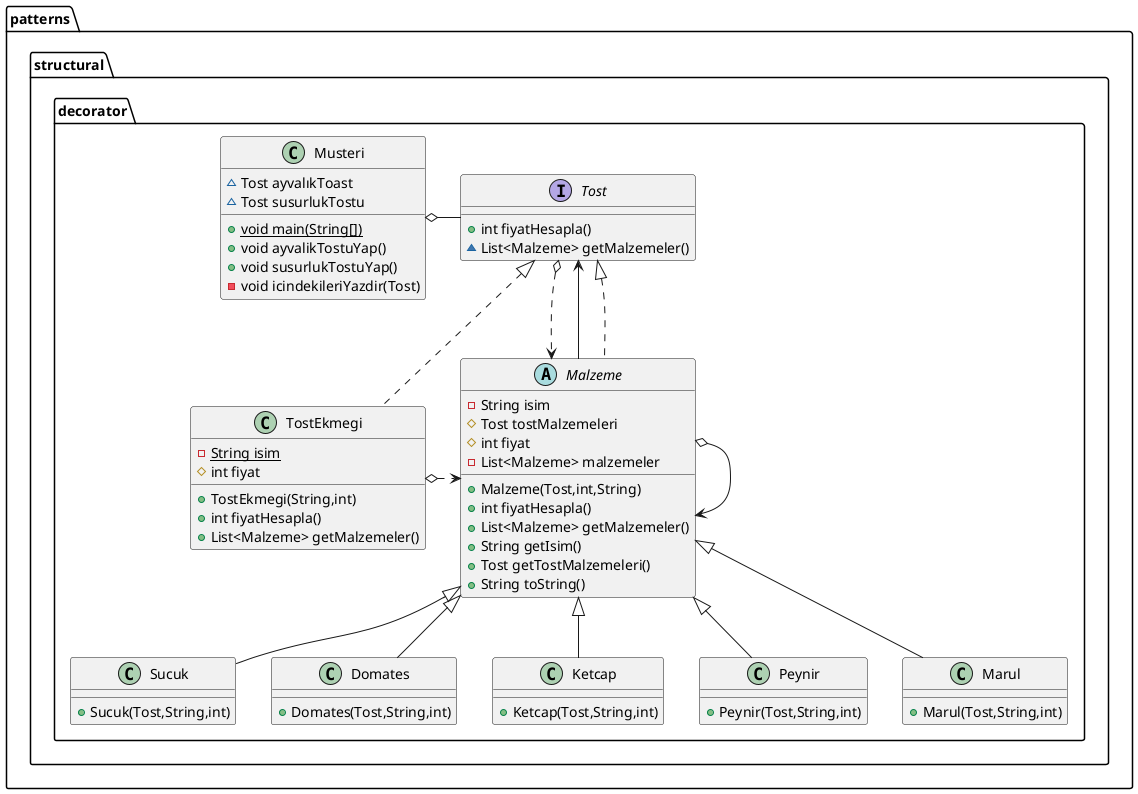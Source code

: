 @startuml
class patterns.structural.decorator.Sucuk {
+ Sucuk(Tost,String,int)
}
class patterns.structural.decorator.Domates {
+ Domates(Tost,String,int)
}
class patterns.structural.decorator.Ketcap {
+  Ketcap(Tost,String,int)
}

abstract class patterns.structural.decorator.Malzeme {
- String isim
# Tost tostMalzemeleri
# int fiyat
- List<Malzeme> malzemeler
+ Malzeme(Tost,int,String)
+ int fiyatHesapla()
+ List<Malzeme> getMalzemeler()
+ String getIsim()
+ Tost getTostMalzemeleri()
+ String toString()
}
class patterns.structural.decorator.Peynir {
+ Peynir(Tost,String,int)
}
class patterns.structural.decorator.Marul {
+ Marul(Tost,String,int)
}
class patterns.structural.decorator.TostEkmegi {
- {static} String isim
# int fiyat
+ TostEkmegi(String,int)
+ int fiyatHesapla()
+ List<Malzeme> getMalzemeler()
}

interface patterns.structural.decorator.Tost {
+ int fiyatHesapla()
~ List<Malzeme> getMalzemeler()
}
class patterns.structural.decorator.Musteri {
~ Tost ayvalıkToast
~ Tost susurlukTostu
+ {static} void main(String[])
+ void ayvalikTostuYap()
+ void susurlukTostuYap()
- void icindekileriYazdir(Tost)
}
patterns.structural.decorator.Musteri o- patterns.structural.decorator.Tost
patterns.structural.decorator.TostEkmegi o.> patterns.structural.decorator.Malzeme
patterns.structural.decorator.Tost o.> patterns.structural.decorator.Malzeme
patterns.structural.decorator.Malzeme --> patterns.structural.decorator.Tost
patterns.structural.decorator.Malzeme o-> patterns.structural.decorator.Malzeme
patterns.structural.decorator.Malzeme <|-- patterns.structural.decorator.Sucuk
patterns.structural.decorator.Malzeme <|-- patterns.structural.decorator.Domates
patterns.structural.decorator.Malzeme <|-- patterns.structural.decorator.Ketcap
patterns.structural.decorator.Tost <|.. patterns.structural.decorator.Malzeme
patterns.structural.decorator.Malzeme <|-- patterns.structural.decorator.Peynir
patterns.structural.decorator.Malzeme <|-- patterns.structural.decorator.Marul
patterns.structural.decorator.Tost <|.. patterns.structural.decorator.TostEkmegi
@enduml